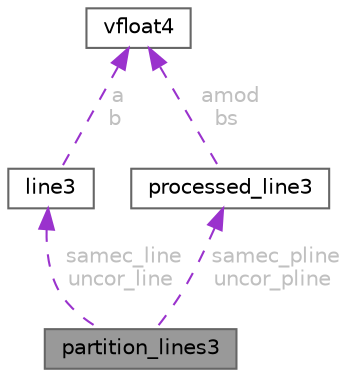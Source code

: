 digraph "partition_lines3"
{
 // LATEX_PDF_SIZE
  bgcolor="transparent";
  edge [fontname=Helvetica,fontsize=10,labelfontname=Helvetica,labelfontsize=10];
  node [fontname=Helvetica,fontsize=10,shape=box,height=0.2,width=0.4];
  Node1 [id="Node000001",label="partition_lines3",height=0.2,width=0.4,color="gray40", fillcolor="grey60", style="filled", fontcolor="black",tooltip="Computed lines for a a three component analysis."];
  Node2 -> Node1 [id="edge1_Node000001_Node000002",dir="back",color="darkorchid3",style="dashed",tooltip=" ",label=" samec_line\nuncor_line",fontcolor="grey" ];
  Node2 [id="Node000002",label="line3",height=0.2,width=0.4,color="gray40", fillcolor="white", style="filled",URL="$structline3.html",tooltip=" "];
  Node3 -> Node2 [id="edge2_Node000002_Node000003",dir="back",color="darkorchid3",style="dashed",tooltip=" ",label=" a\nb",fontcolor="grey" ];
  Node3 [id="Node000003",label="vfloat4",height=0.2,width=0.4,color="gray40", fillcolor="white", style="filled",URL="$structvfloat4.html",tooltip="4x32-bit vectors, implemented using Armv8-A NEON."];
  Node4 -> Node1 [id="edge3_Node000001_Node000004",dir="back",color="darkorchid3",style="dashed",tooltip=" ",label=" samec_pline\nuncor_pline",fontcolor="grey" ];
  Node4 [id="Node000004",label="processed_line3",height=0.2,width=0.4,color="gray40", fillcolor="white", style="filled",URL="$structprocessed__line3.html",tooltip=" "];
  Node3 -> Node4 [id="edge4_Node000004_Node000003",dir="back",color="darkorchid3",style="dashed",tooltip=" ",label=" amod\nbs",fontcolor="grey" ];
}
